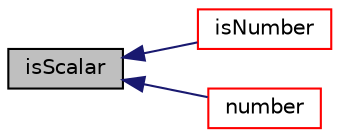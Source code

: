 digraph "isScalar"
{
  bgcolor="transparent";
  edge [fontname="Helvetica",fontsize="10",labelfontname="Helvetica",labelfontsize="10"];
  node [fontname="Helvetica",fontsize="10",shape=record];
  rankdir="LR";
  Node1 [label="isScalar",height=0.2,width=0.4,color="black", fillcolor="grey75", style="filled", fontcolor="black"];
  Node1 -> Node2 [dir="back",color="midnightblue",fontsize="10",style="solid",fontname="Helvetica"];
  Node2 [label="isNumber",height=0.2,width=0.4,color="red",URL="$a02623.html#a568ed3e0bc2528a51422e221bb75f3da"];
  Node1 -> Node3 [dir="back",color="midnightblue",fontsize="10",style="solid",fontname="Helvetica"];
  Node3 [label="number",height=0.2,width=0.4,color="red",URL="$a02623.html#a3a6330ddc753e635e152e7d960cf88d0"];
}
